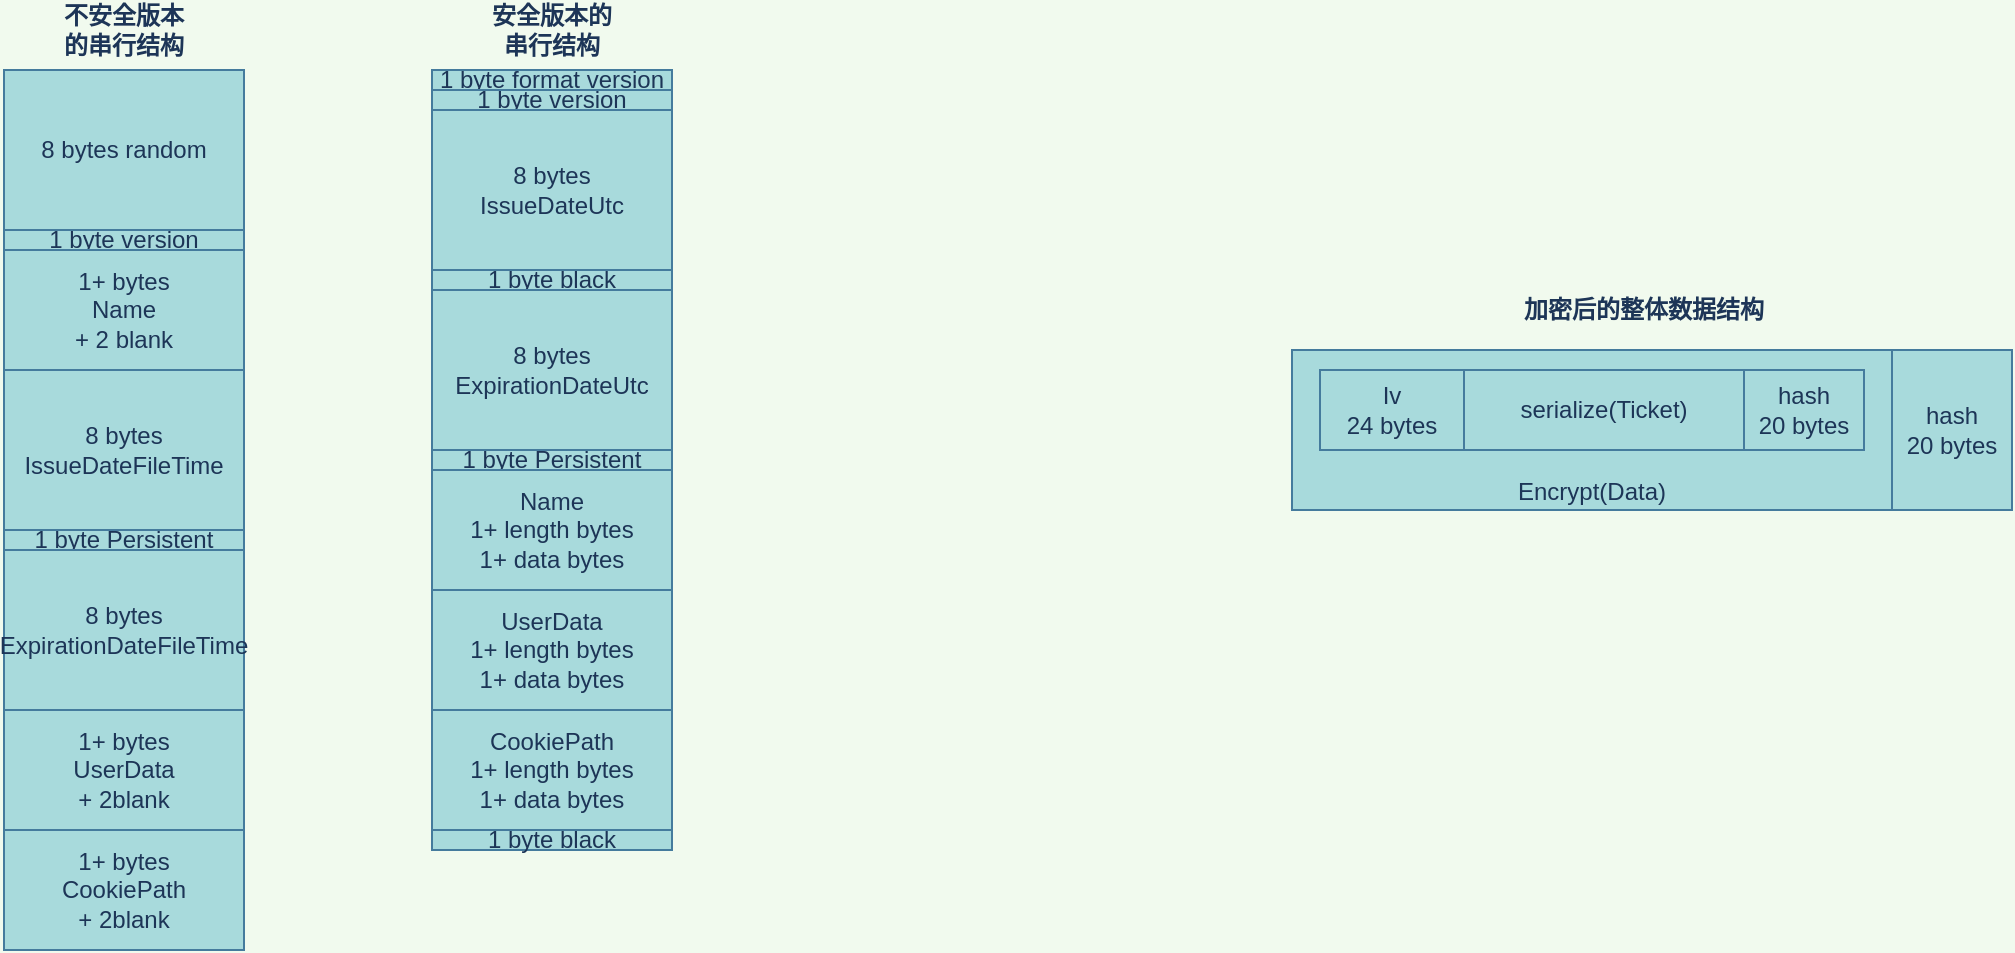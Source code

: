 <mxfile version="14.4.0" type="device"><diagram id="iigglNUtD80613YhruAL" name="第 1 页"><mxGraphModel dx="1426" dy="768" grid="1" gridSize="10" guides="1" tooltips="1" connect="1" arrows="1" fold="1" page="1" pageScale="1" pageWidth="827" pageHeight="1169" background="#F1FAEE" math="0" shadow="0"><root><mxCell id="0"/><mxCell id="1" parent="0"/><mxCell id="rfeacGl55H1CRqIxWTMx-29" value="" style="group" vertex="1" connectable="0" parent="1"><mxGeometry x="724" y="190" width="360" height="110" as="geometry"/></mxCell><mxCell id="rfeacGl55H1CRqIxWTMx-25" value="Encrypt(Data)" style="rounded=0;whiteSpace=wrap;html=1;sketch=0;strokeColor=#457B9D;fillColor=#A8DADC;fontColor=#1D3557;verticalAlign=bottom;" vertex="1" parent="rfeacGl55H1CRqIxWTMx-29"><mxGeometry y="30" width="300" height="80" as="geometry"/></mxCell><mxCell id="rfeacGl55H1CRqIxWTMx-22" value="serialize(Ticket)" style="rounded=0;whiteSpace=wrap;html=1;fillColor=#A8DADC;strokeColor=#457B9D;fontColor=#1D3557;" vertex="1" parent="rfeacGl55H1CRqIxWTMx-29"><mxGeometry x="86" y="40" width="140" height="40" as="geometry"/></mxCell><mxCell id="rfeacGl55H1CRqIxWTMx-23" value="hash&lt;br&gt;20 bytes" style="rounded=0;whiteSpace=wrap;html=1;sketch=0;strokeColor=#457B9D;fillColor=#A8DADC;fontColor=#1D3557;" vertex="1" parent="rfeacGl55H1CRqIxWTMx-29"><mxGeometry x="226" y="40" width="60" height="40" as="geometry"/></mxCell><mxCell id="rfeacGl55H1CRqIxWTMx-24" value="Iv&lt;br&gt;24 bytes" style="rounded=0;whiteSpace=wrap;html=1;sketch=0;strokeColor=#457B9D;fillColor=#A8DADC;fontColor=#1D3557;" vertex="1" parent="rfeacGl55H1CRqIxWTMx-29"><mxGeometry x="14" y="40" width="72" height="40" as="geometry"/></mxCell><mxCell id="rfeacGl55H1CRqIxWTMx-26" value="hash&lt;br&gt;20 bytes" style="rounded=0;whiteSpace=wrap;html=1;sketch=0;strokeColor=#457B9D;fillColor=#A8DADC;fontColor=#1D3557;" vertex="1" parent="rfeacGl55H1CRqIxWTMx-29"><mxGeometry x="300" y="30" width="60" height="80" as="geometry"/></mxCell><mxCell id="rfeacGl55H1CRqIxWTMx-28" value="加密后的整体数据结构" style="text;html=1;strokeColor=none;fillColor=none;align=center;verticalAlign=middle;whiteSpace=wrap;rounded=0;fontStyle=1;fontColor=#1D3557;" vertex="1" parent="rfeacGl55H1CRqIxWTMx-29"><mxGeometry x="96" width="160" height="20" as="geometry"/></mxCell><mxCell id="rfeacGl55H1CRqIxWTMx-30" value="" style="group" vertex="1" connectable="0" parent="1"><mxGeometry x="294" y="50" width="120" height="420" as="geometry"/></mxCell><mxCell id="rfeacGl55H1CRqIxWTMx-10" value="1 byte format version" style="rounded=0;whiteSpace=wrap;html=1;fillColor=#A8DADC;strokeColor=#457B9D;fontColor=#1D3557;" vertex="1" parent="rfeacGl55H1CRqIxWTMx-30"><mxGeometry y="30" width="120" height="10" as="geometry"/></mxCell><mxCell id="rfeacGl55H1CRqIxWTMx-11" value="安全版本的串行结构" style="text;html=1;strokeColor=none;fillColor=none;align=center;verticalAlign=middle;whiteSpace=wrap;rounded=0;fontStyle=1;fontColor=#1D3557;" vertex="1" parent="rfeacGl55H1CRqIxWTMx-30"><mxGeometry x="25" width="70" height="20" as="geometry"/></mxCell><mxCell id="rfeacGl55H1CRqIxWTMx-12" value="1 byte version" style="rounded=0;whiteSpace=wrap;html=1;fillColor=#A8DADC;strokeColor=#457B9D;fontColor=#1D3557;" vertex="1" parent="rfeacGl55H1CRqIxWTMx-30"><mxGeometry y="40" width="120" height="10" as="geometry"/></mxCell><mxCell id="rfeacGl55H1CRqIxWTMx-13" value="8 bytes &lt;br&gt;IssueDateUtc" style="rounded=0;whiteSpace=wrap;html=1;fillColor=#A8DADC;strokeColor=#457B9D;fontColor=#1D3557;" vertex="1" parent="rfeacGl55H1CRqIxWTMx-30"><mxGeometry y="50" width="120" height="80" as="geometry"/></mxCell><mxCell id="rfeacGl55H1CRqIxWTMx-14" value="1 byte black" style="rounded=0;whiteSpace=wrap;html=1;fillColor=#A8DADC;strokeColor=#457B9D;fontColor=#1D3557;" vertex="1" parent="rfeacGl55H1CRqIxWTMx-30"><mxGeometry y="130" width="120" height="10" as="geometry"/></mxCell><mxCell id="rfeacGl55H1CRqIxWTMx-16" value="8 bytes &lt;br&gt;ExpirationDateUtc" style="rounded=0;whiteSpace=wrap;html=1;fillColor=#A8DADC;strokeColor=#457B9D;fontColor=#1D3557;" vertex="1" parent="rfeacGl55H1CRqIxWTMx-30"><mxGeometry y="140" width="120" height="80" as="geometry"/></mxCell><mxCell id="rfeacGl55H1CRqIxWTMx-17" value="1 byte Persistent" style="rounded=0;whiteSpace=wrap;html=1;fillColor=#A8DADC;strokeColor=#457B9D;fontColor=#1D3557;" vertex="1" parent="rfeacGl55H1CRqIxWTMx-30"><mxGeometry y="220" width="120" height="10" as="geometry"/></mxCell><mxCell id="rfeacGl55H1CRqIxWTMx-18" value="Name&lt;br&gt;1+ length bytes&lt;br&gt;1+ data bytes" style="rounded=0;whiteSpace=wrap;html=1;fillColor=#A8DADC;strokeColor=#457B9D;fontColor=#1D3557;" vertex="1" parent="rfeacGl55H1CRqIxWTMx-30"><mxGeometry y="230" width="120" height="60" as="geometry"/></mxCell><mxCell id="rfeacGl55H1CRqIxWTMx-19" value="UserData&lt;br&gt;1+ length bytes&lt;br&gt;1+ data bytes" style="rounded=0;whiteSpace=wrap;html=1;fillColor=#A8DADC;strokeColor=#457B9D;fontColor=#1D3557;" vertex="1" parent="rfeacGl55H1CRqIxWTMx-30"><mxGeometry y="290" width="120" height="60" as="geometry"/></mxCell><mxCell id="rfeacGl55H1CRqIxWTMx-20" value="CookiePath&lt;br&gt;1+ length bytes&lt;br&gt;1+ data bytes" style="rounded=0;whiteSpace=wrap;html=1;fillColor=#A8DADC;strokeColor=#457B9D;fontColor=#1D3557;" vertex="1" parent="rfeacGl55H1CRqIxWTMx-30"><mxGeometry y="350" width="120" height="60" as="geometry"/></mxCell><mxCell id="rfeacGl55H1CRqIxWTMx-21" value="1 byte black" style="rounded=0;whiteSpace=wrap;html=1;fillColor=#A8DADC;strokeColor=#457B9D;fontColor=#1D3557;" vertex="1" parent="rfeacGl55H1CRqIxWTMx-30"><mxGeometry y="410" width="120" height="10" as="geometry"/></mxCell><mxCell id="rfeacGl55H1CRqIxWTMx-31" value="" style="group" vertex="1" connectable="0" parent="1"><mxGeometry x="80" y="50" width="120" height="470" as="geometry"/></mxCell><mxCell id="rfeacGl55H1CRqIxWTMx-1" value="8 bytes random" style="rounded=0;whiteSpace=wrap;html=1;fillColor=#A8DADC;strokeColor=#457B9D;fontColor=#1D3557;" vertex="1" parent="rfeacGl55H1CRqIxWTMx-31"><mxGeometry y="30" width="120" height="80" as="geometry"/></mxCell><mxCell id="rfeacGl55H1CRqIxWTMx-2" value="1 byte version" style="rounded=0;whiteSpace=wrap;html=1;fillColor=#A8DADC;strokeColor=#457B9D;fontColor=#1D3557;" vertex="1" parent="rfeacGl55H1CRqIxWTMx-31"><mxGeometry y="110" width="120" height="10" as="geometry"/></mxCell><mxCell id="rfeacGl55H1CRqIxWTMx-3" value="1+ bytes &lt;br&gt;Name&lt;br&gt;+ 2 blank" style="rounded=0;whiteSpace=wrap;html=1;fillColor=#A8DADC;strokeColor=#457B9D;fontColor=#1D3557;" vertex="1" parent="rfeacGl55H1CRqIxWTMx-31"><mxGeometry y="120" width="120" height="60" as="geometry"/></mxCell><mxCell id="rfeacGl55H1CRqIxWTMx-4" value="8 bytes &lt;br&gt;IssueDateFileTime" style="rounded=0;whiteSpace=wrap;html=1;fillColor=#A8DADC;strokeColor=#457B9D;fontColor=#1D3557;" vertex="1" parent="rfeacGl55H1CRqIxWTMx-31"><mxGeometry y="180" width="120" height="80" as="geometry"/></mxCell><mxCell id="rfeacGl55H1CRqIxWTMx-5" value="不安全版本的串行结构" style="text;html=1;strokeColor=none;fillColor=none;align=center;verticalAlign=middle;whiteSpace=wrap;rounded=0;fontStyle=1;fontColor=#1D3557;" vertex="1" parent="rfeacGl55H1CRqIxWTMx-31"><mxGeometry x="25" width="70" height="20" as="geometry"/></mxCell><mxCell id="rfeacGl55H1CRqIxWTMx-6" value="1 byte Persistent" style="rounded=0;whiteSpace=wrap;html=1;fillColor=#A8DADC;strokeColor=#457B9D;fontColor=#1D3557;" vertex="1" parent="rfeacGl55H1CRqIxWTMx-31"><mxGeometry y="260" width="120" height="10" as="geometry"/></mxCell><mxCell id="rfeacGl55H1CRqIxWTMx-7" value="8 bytes &lt;br&gt;ExpirationDateFileTime" style="rounded=0;whiteSpace=wrap;html=1;fillColor=#A8DADC;strokeColor=#457B9D;fontColor=#1D3557;" vertex="1" parent="rfeacGl55H1CRqIxWTMx-31"><mxGeometry y="270" width="120" height="80" as="geometry"/></mxCell><mxCell id="rfeacGl55H1CRqIxWTMx-8" value="1+ bytes&lt;br&gt;UserData&lt;br&gt;+ 2blank" style="rounded=0;whiteSpace=wrap;html=1;fillColor=#A8DADC;strokeColor=#457B9D;fontColor=#1D3557;" vertex="1" parent="rfeacGl55H1CRqIxWTMx-31"><mxGeometry y="350" width="120" height="60" as="geometry"/></mxCell><mxCell id="rfeacGl55H1CRqIxWTMx-9" value="1+ bytes&lt;br&gt;CookiePath&lt;br&gt;+ 2blank" style="rounded=0;whiteSpace=wrap;html=1;fillColor=#A8DADC;strokeColor=#457B9D;fontColor=#1D3557;" vertex="1" parent="rfeacGl55H1CRqIxWTMx-31"><mxGeometry y="410" width="120" height="60" as="geometry"/></mxCell></root></mxGraphModel></diagram></mxfile>